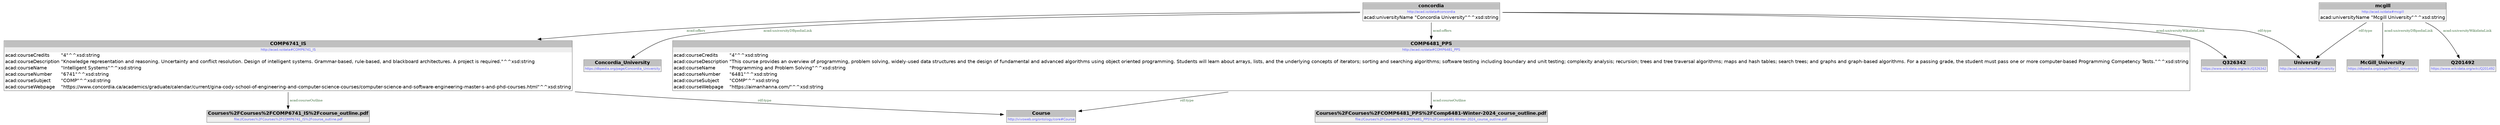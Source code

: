 digraph { 
 node [ fontname="DejaVu Sans" ] ; 
	node0 -> node1 [ color=BLACK, label=< <font point-size='10' color='#336633'>rdf:type</font> > ] ;
	node2 -> node4 [ color=BLACK, label=< <font point-size='10' color='#336633'>rdf:type</font> > ] ;
	node2 -> node5 [ color=BLACK, label=< <font point-size='10' color='#336633'>acad:courseOutline</font> > ] ;
	node6 -> node7 [ color=BLACK, label=< <font point-size='10' color='#336633'>acad:universityWikidataLink</font> > ] ;
	node0 -> node8 [ color=BLACK, label=< <font point-size='10' color='#336633'>acad:universityWikidataLink</font> > ] ;
	node0 -> node2 [ color=BLACK, label=< <font point-size='10' color='#336633'>acad:offers</font> > ] ;
	node0 -> node3 [ color=BLACK, label=< <font point-size='10' color='#336633'>acad:offers</font> > ] ;
	node3 -> node9 [ color=BLACK, label=< <font point-size='10' color='#336633'>acad:courseOutline</font> > ] ;
	node3 -> node4 [ color=BLACK, label=< <font point-size='10' color='#336633'>rdf:type</font> > ] ;
	node0 -> node10 [ color=BLACK, label=< <font point-size='10' color='#336633'>acad:universityDBpediaLink</font> > ] ;
	node6 -> node1 [ color=BLACK, label=< <font point-size='10' color='#336633'>rdf:type</font> > ] ;
	node6 -> node11 [ color=BLACK, label=< <font point-size='10' color='#336633'>acad:universityDBpediaLink</font> > ] ;
# http://acad.io/data#concordia node0
node0 [ shape=none, color=black label=< <table color='#666666' cellborder='0' cellspacing='0' border='1'><tr><td colspan='2' bgcolor='grey'><B>concordia</B></td></tr><tr><td href='http://acad.io/data#concordia' bgcolor='#eeeeee' colspan='2'><font point-size='10' color='#6666ff'>http://acad.io/data#concordia</font></td></tr><tr><td align='left'>acad:universityName</td><td align='left'>&quot;Concordia University&quot;^^xsd:string</td></tr></table> > ] 
# http://acad.io/schema#University node1
node1 [ shape=none, color=black label=< <table color='#666666' cellborder='0' cellspacing='0' border='1'><tr><td colspan='2' bgcolor='grey'><B>University</B></td></tr><tr><td href='http://acad.io/schema#University' bgcolor='#eeeeee' colspan='2'><font point-size='10' color='#6666ff'>http://acad.io/schema#University</font></td></tr></table> > ] 
# http://acad.io/data#COMP6741_IS node2
node2 [ shape=none, color=black label=< <table color='#666666' cellborder='0' cellspacing='0' border='1'><tr><td colspan='2' bgcolor='grey'><B>COMP6741_IS</B></td></tr><tr><td href='http://acad.io/data#COMP6741_IS' bgcolor='#eeeeee' colspan='2'><font point-size='10' color='#6666ff'>http://acad.io/data#COMP6741_IS</font></td></tr><tr><td align='left'>acad:courseCredits</td><td align='left'>&quot;4&quot;^^xsd:string</td></tr><tr><td align='left'>acad:courseDescription</td><td align='left'>&quot;Knowledge representation and reasoning. Uncertainty and conflict resolution. Design of intelligent systems. Grammar-based, rule-based, and blackboard architectures. A project is required.&quot;^^xsd:string</td></tr><tr><td align='left'>acad:courseName</td><td align='left'>&quot;Intelligent Systems&quot;^^xsd:string</td></tr><tr><td align='left'>acad:courseNumber</td><td align='left'>&quot;6741&quot;^^xsd:string</td></tr><tr><td align='left'>acad:courseSubject</td><td align='left'>&quot;COMP&quot;^^xsd:string</td></tr><tr><td align='left'>acad:courseWebpage</td><td align='left'>&quot;https://www.concordia.ca/academics/graduate/calendar/current/gina-cody-school-of-engineering-and-computer-science-courses/computer-science-and-software-engineering-master-s-and-phd-courses.html&quot;^^xsd:string</td></tr></table> > ] 
# http://acad.io/data#COMP6481_PPS node3
node3 [ shape=none, color=black label=< <table color='#666666' cellborder='0' cellspacing='0' border='1'><tr><td colspan='2' bgcolor='grey'><B>COMP6481_PPS</B></td></tr><tr><td href='http://acad.io/data#COMP6481_PPS' bgcolor='#eeeeee' colspan='2'><font point-size='10' color='#6666ff'>http://acad.io/data#COMP6481_PPS</font></td></tr><tr><td align='left'>acad:courseCredits</td><td align='left'>&quot;4&quot;^^xsd:string</td></tr><tr><td align='left'>acad:courseDescription</td><td align='left'>&quot;This course provides an overview of programming, problem solving, widely-used data structures and the design of fundamental and advanced algorithms using object oriented programming. Students will learn about arrays, lists, and the underlying concepts of iterators; sorting and searching algorithms; software testing including boundary and unit testing; complexity analysis; recursion; trees and tree traversal algorithms; maps and hash tables; search trees; and graphs and graph-based algorithms. For a passing grade, the student must pass one or more computer-based Programming Competency Tests.&quot;^^xsd:string</td></tr><tr><td align='left'>acad:courseName</td><td align='left'>&quot;Programming and Problem Solving&quot;^^xsd:string</td></tr><tr><td align='left'>acad:courseNumber</td><td align='left'>&quot;6481&quot;^^xsd:string</td></tr><tr><td align='left'>acad:courseSubject</td><td align='left'>&quot;COMP&quot;^^xsd:string</td></tr><tr><td align='left'>acad:courseWebpage</td><td align='left'>&quot;https://aimanhanna.com/&quot;^^xsd:string</td></tr></table> > ] 
# http://vivoweb.org/ontology/core#Course node4
node4 [ shape=none, color=black label=< <table color='#666666' cellborder='0' cellspacing='0' border='1'><tr><td colspan='2' bgcolor='grey'><B>Course</B></td></tr><tr><td href='http://vivoweb.org/ontology/core#Course' bgcolor='#eeeeee' colspan='2'><font point-size='10' color='#6666ff'>http://vivoweb.org/ontology/core#Course</font></td></tr></table> > ] 
# file://Courses%2FCourses%2FCOMP6741_IS%2Fcourse_outline.pdf node5
node5 [ shape=none, color=black label=< <table color='#666666' cellborder='0' cellspacing='0' border='1'><tr><td colspan='2' bgcolor='grey'><B>Courses%2FCourses%2FCOMP6741_IS%2Fcourse_outline.pdf</B></td></tr><tr><td href='file://Courses%2FCourses%2FCOMP6741_IS%2Fcourse_outline.pdf' bgcolor='#eeeeee' colspan='2'><font point-size='10' color='#6666ff'>file://Courses%2FCourses%2FCOMP6741_IS%2Fcourse_outline.pdf</font></td></tr></table> > ] 
# http://acad.io/data#mcgill node6
node6 [ shape=none, color=black label=< <table color='#666666' cellborder='0' cellspacing='0' border='1'><tr><td colspan='2' bgcolor='grey'><B>mcgill</B></td></tr><tr><td href='http://acad.io/data#mcgill' bgcolor='#eeeeee' colspan='2'><font point-size='10' color='#6666ff'>http://acad.io/data#mcgill</font></td></tr><tr><td align='left'>acad:universityName</td><td align='left'>&quot;Mcgill University&quot;^^xsd:string</td></tr></table> > ] 
# https://www.wikidata.org/wiki/Q201492 node7
node7 [ shape=none, color=black label=< <table color='#666666' cellborder='0' cellspacing='0' border='1'><tr><td colspan='2' bgcolor='grey'><B>Q201492</B></td></tr><tr><td href='https://www.wikidata.org/wiki/Q201492' bgcolor='#eeeeee' colspan='2'><font point-size='10' color='#6666ff'>https://www.wikidata.org/wiki/Q201492</font></td></tr></table> > ] 
# https://www.wikidata.org/wiki/Q326342 node8
node8 [ shape=none, color=black label=< <table color='#666666' cellborder='0' cellspacing='0' border='1'><tr><td colspan='2' bgcolor='grey'><B>Q326342</B></td></tr><tr><td href='https://www.wikidata.org/wiki/Q326342' bgcolor='#eeeeee' colspan='2'><font point-size='10' color='#6666ff'>https://www.wikidata.org/wiki/Q326342</font></td></tr></table> > ] 
# file://Courses%2FCourses%2FCOMP6481_PPS%2FComp6481-Winter-2024_course_outline.pdf node9
node9 [ shape=none, color=black label=< <table color='#666666' cellborder='0' cellspacing='0' border='1'><tr><td colspan='2' bgcolor='grey'><B>Courses%2FCourses%2FCOMP6481_PPS%2FComp6481-Winter-2024_course_outline.pdf</B></td></tr><tr><td href='file://Courses%2FCourses%2FCOMP6481_PPS%2FComp6481-Winter-2024_course_outline.pdf' bgcolor='#eeeeee' colspan='2'><font point-size='10' color='#6666ff'>file://Courses%2FCourses%2FCOMP6481_PPS%2FComp6481-Winter-2024_course_outline.pdf</font></td></tr></table> > ] 
# https://dbpedia.org/page/Concordia_University node10
node10 [ shape=none, color=black label=< <table color='#666666' cellborder='0' cellspacing='0' border='1'><tr><td colspan='2' bgcolor='grey'><B>Concordia_University</B></td></tr><tr><td href='https://dbpedia.org/page/Concordia_University' bgcolor='#eeeeee' colspan='2'><font point-size='10' color='#6666ff'>https://dbpedia.org/page/Concordia_University</font></td></tr></table> > ] 
# https://dbpedia.org/page/McGill_University node11
node11 [ shape=none, color=black label=< <table color='#666666' cellborder='0' cellspacing='0' border='1'><tr><td colspan='2' bgcolor='grey'><B>McGill_University</B></td></tr><tr><td href='https://dbpedia.org/page/McGill_University' bgcolor='#eeeeee' colspan='2'><font point-size='10' color='#6666ff'>https://dbpedia.org/page/McGill_University</font></td></tr></table> > ] 
}
